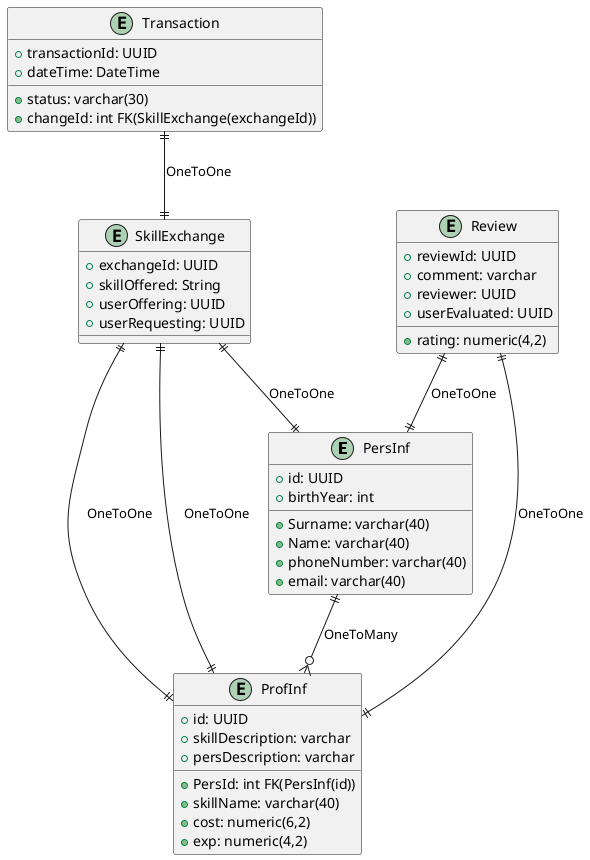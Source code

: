 @startuml

entity PersInf {
    +id: UUID
    +Surname: varchar(40)
    +Name: varchar(40)
    +birthYear: int
    +phoneNumber: varchar(40)
    +email: varchar(40)
}

entity ProfInf {
    +id: UUID
    +PersId: int FK(PersInf(id))
    +skillName: varchar(40)
    +skillDescription: varchar
    +cost: numeric(6,2)
    +persDescription: varchar
    +exp: numeric(4,2)
}

entity SkillExchange{
    +exchangeId: UUID
    +skillOffered: String
    +userOffering: UUID
    +userRequesting: UUID
}

entity Review {
    +reviewId: UUID
    +rating: numeric(4,2)
    +comment: varchar
    +reviewer: UUID
    +userEvaluated: UUID
}

entity Transaction {
    +transactionId: UUID
    +dateTime: DateTime
    +status: varchar(30)
    +changeId: int FK(SkillExchange(exchangeId))
}



PersInf ||--o{ ProfInf : "OneToMany"
SkillExchange ||--|| PersInf : "OneToOne"
SkillExchange ||--|| ProfInf : "OneToOne"
SkillExchange ||--|| ProfInf : "OneToOne"
Review ||--|| ProfInf : "OneToOne"
Review ||--|| PersInf : "OneToOne"
Transaction ||--|| SkillExchange : "OneToOne"

@enduml